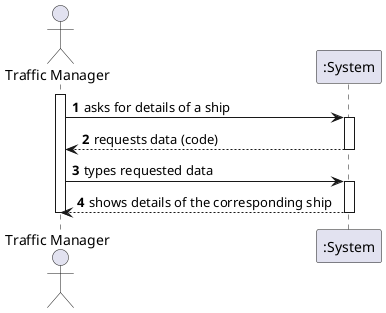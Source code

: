 @startuml
'https://plantuml.com/sequence-diagram

autonumber

actor "Traffic Manager" as TM

activate TM
TM -> ":System" : asks for details of a ship

activate ":System"

":System" --> TM : requests data (code)
deactivate ":System"

TM -> ":System" : types requested data

activate ":System"
":System" --> TM : shows details of the corresponding ship
deactivate ":System"

deactivate TM

@enduml
